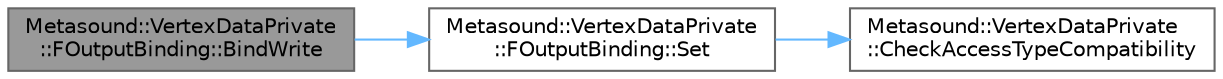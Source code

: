 digraph "Metasound::VertexDataPrivate::FOutputBinding::BindWrite"
{
 // INTERACTIVE_SVG=YES
 // LATEX_PDF_SIZE
  bgcolor="transparent";
  edge [fontname=Helvetica,fontsize=10,labelfontname=Helvetica,labelfontsize=10];
  node [fontname=Helvetica,fontsize=10,shape=box,height=0.2,width=0.4];
  rankdir="LR";
  Node1 [id="Node000001",label="Metasound::VertexDataPrivate\l::FOutputBinding::BindWrite",height=0.2,width=0.4,color="gray40", fillcolor="grey60", style="filled", fontcolor="black",tooltip=" "];
  Node1 -> Node2 [id="edge1_Node000001_Node000002",color="steelblue1",style="solid",tooltip=" "];
  Node2 [id="Node000002",label="Metasound::VertexDataPrivate\l::FOutputBinding::Set",height=0.2,width=0.4,color="grey40", fillcolor="white", style="filled",URL="$d5/df6/classMetasound_1_1VertexDataPrivate_1_1FOutputBinding.html#ab009d095f922d77e94e6dd0db51cb05d",tooltip=" "];
  Node2 -> Node3 [id="edge2_Node000002_Node000003",color="steelblue1",style="solid",tooltip=" "];
  Node3 [id="Node000003",label="Metasound::VertexDataPrivate\l::CheckAccessTypeCompatibility",height=0.2,width=0.4,color="grey40", fillcolor="white", style="filled",URL="$df/dd6/namespaceMetasound_1_1VertexDataPrivate.html#a476f5a7532e492af196805864a9ddf03",tooltip=" "];
}
